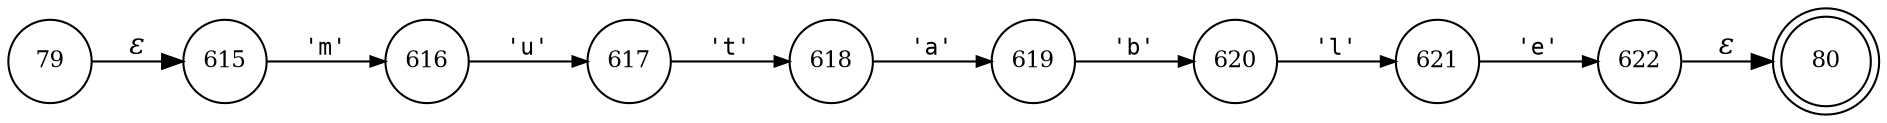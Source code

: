 digraph ATN {
rankdir=LR;
s80[fontsize=11, label="80", shape=doublecircle, fixedsize=true, width=.6];
s615[fontsize=11,label="615", shape=circle, fixedsize=true, width=.55, peripheries=1];
s616[fontsize=11,label="616", shape=circle, fixedsize=true, width=.55, peripheries=1];
s617[fontsize=11,label="617", shape=circle, fixedsize=true, width=.55, peripheries=1];
s618[fontsize=11,label="618", shape=circle, fixedsize=true, width=.55, peripheries=1];
s619[fontsize=11,label="619", shape=circle, fixedsize=true, width=.55, peripheries=1];
s620[fontsize=11,label="620", shape=circle, fixedsize=true, width=.55, peripheries=1];
s621[fontsize=11,label="621", shape=circle, fixedsize=true, width=.55, peripheries=1];
s622[fontsize=11,label="622", shape=circle, fixedsize=true, width=.55, peripheries=1];
s79[fontsize=11,label="79", shape=circle, fixedsize=true, width=.55, peripheries=1];
s79 -> s615 [fontname="Times-Italic", label="&epsilon;"];
s615 -> s616 [fontsize=11, fontname="Courier", arrowsize=.7, label = "'m'", arrowhead = normal];
s616 -> s617 [fontsize=11, fontname="Courier", arrowsize=.7, label = "'u'", arrowhead = normal];
s617 -> s618 [fontsize=11, fontname="Courier", arrowsize=.7, label = "'t'", arrowhead = normal];
s618 -> s619 [fontsize=11, fontname="Courier", arrowsize=.7, label = "'a'", arrowhead = normal];
s619 -> s620 [fontsize=11, fontname="Courier", arrowsize=.7, label = "'b'", arrowhead = normal];
s620 -> s621 [fontsize=11, fontname="Courier", arrowsize=.7, label = "'l'", arrowhead = normal];
s621 -> s622 [fontsize=11, fontname="Courier", arrowsize=.7, label = "'e'", arrowhead = normal];
s622 -> s80 [fontname="Times-Italic", label="&epsilon;"];
}